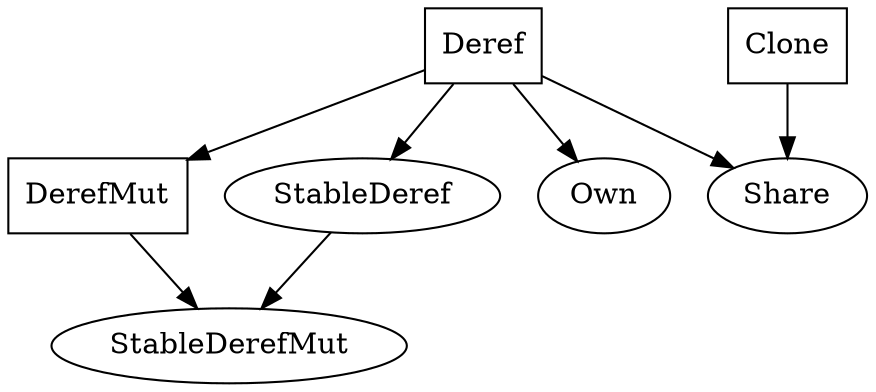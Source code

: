 digraph {
	Deref [shape=box]
	Deref -> DerefMut
	Deref -> StableDeref
	Deref -> Own
	Deref -> Share
	DerefMut [shape=box]
	DerefMut -> StableDerefMut
	Clone [shape=box]
	Clone -> Share
	StableDeref -> StableDerefMut
}
